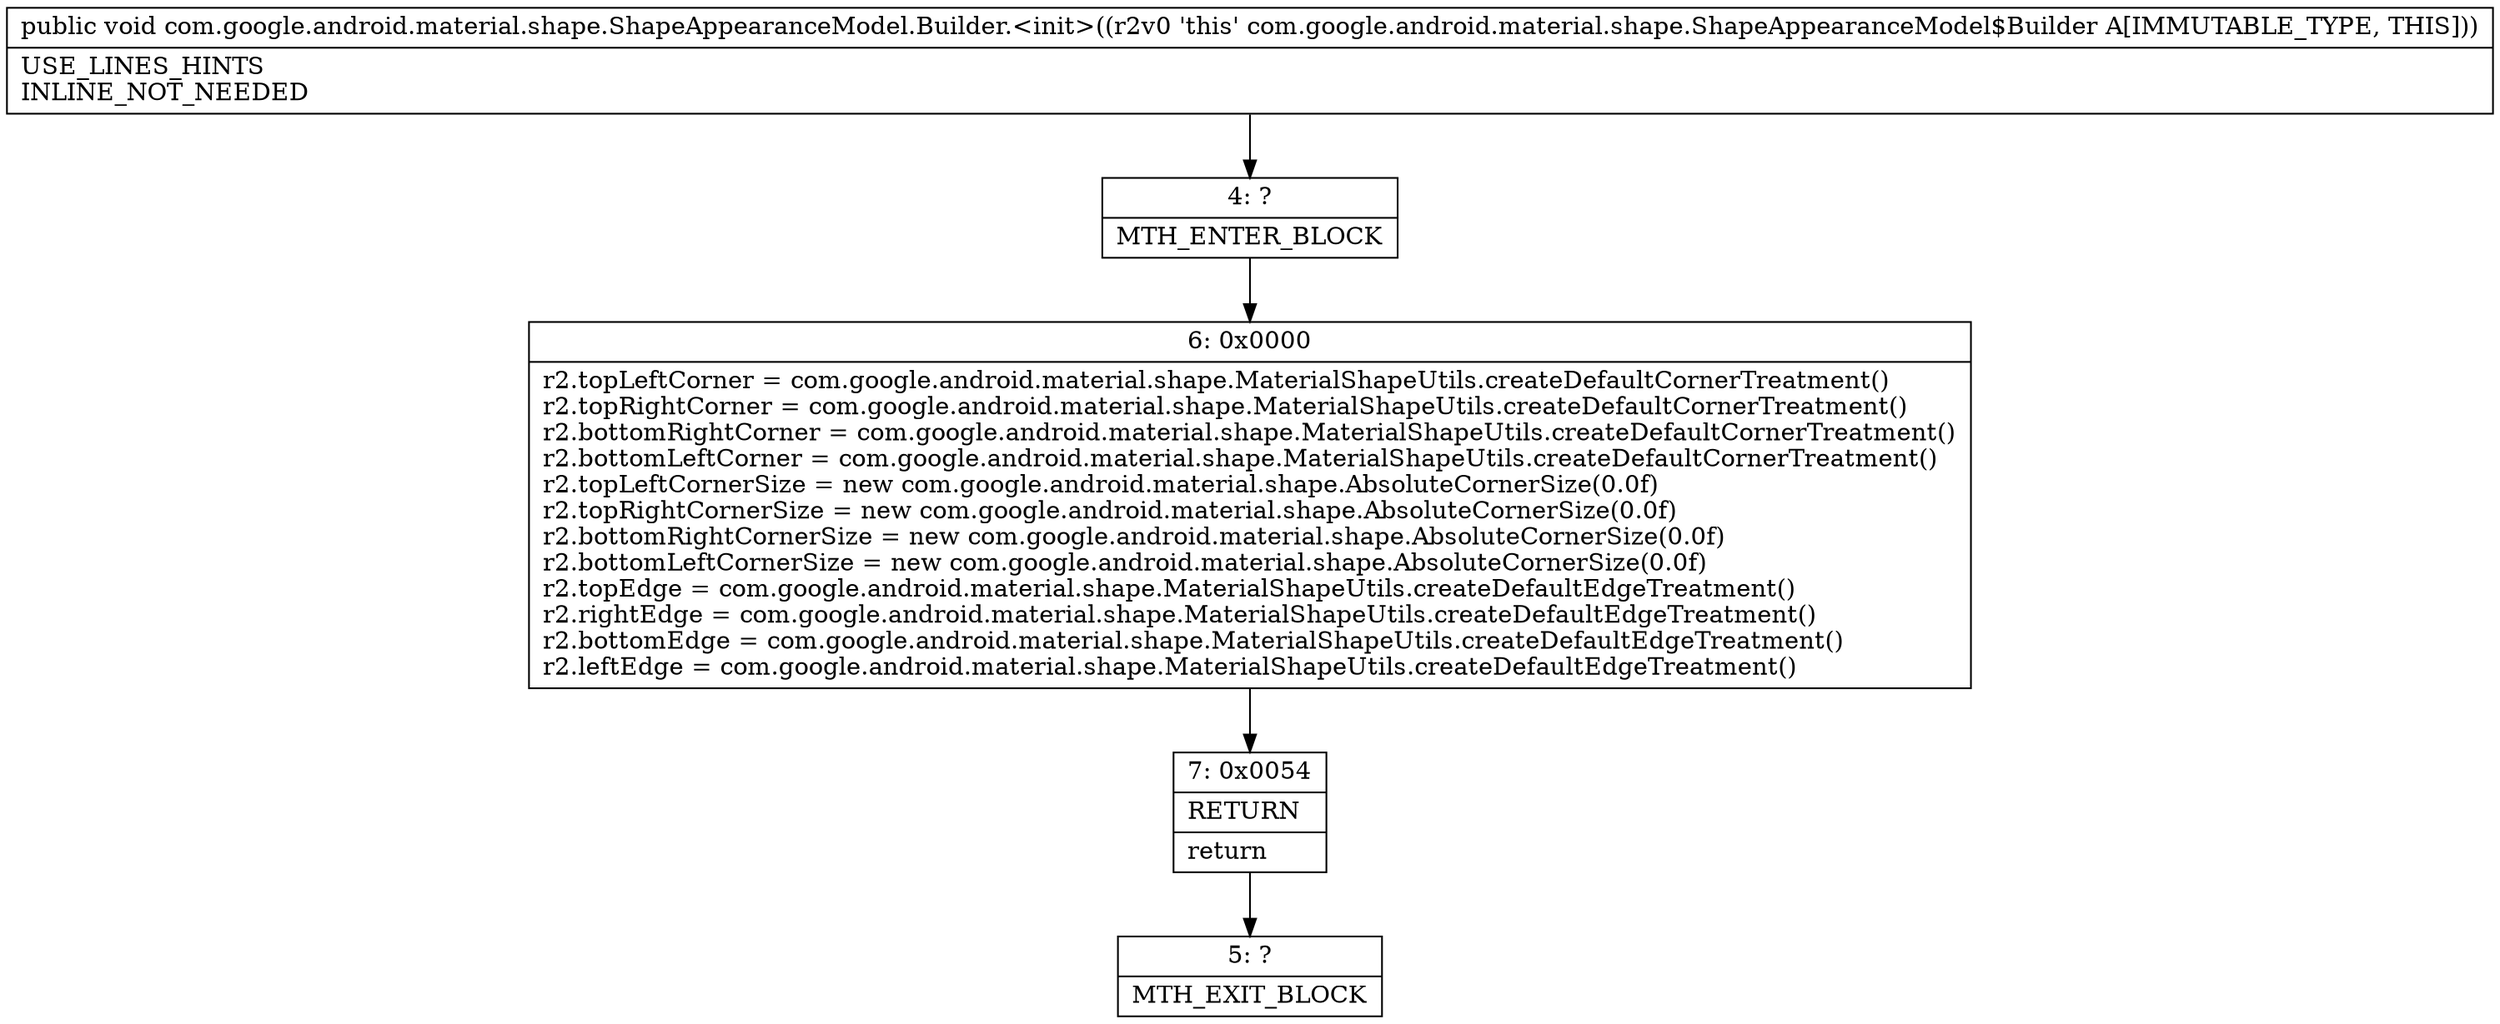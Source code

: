 digraph "CFG forcom.google.android.material.shape.ShapeAppearanceModel.Builder.\<init\>()V" {
Node_4 [shape=record,label="{4\:\ ?|MTH_ENTER_BLOCK\l}"];
Node_6 [shape=record,label="{6\:\ 0x0000|r2.topLeftCorner = com.google.android.material.shape.MaterialShapeUtils.createDefaultCornerTreatment()\lr2.topRightCorner = com.google.android.material.shape.MaterialShapeUtils.createDefaultCornerTreatment()\lr2.bottomRightCorner = com.google.android.material.shape.MaterialShapeUtils.createDefaultCornerTreatment()\lr2.bottomLeftCorner = com.google.android.material.shape.MaterialShapeUtils.createDefaultCornerTreatment()\lr2.topLeftCornerSize = new com.google.android.material.shape.AbsoluteCornerSize(0.0f)\lr2.topRightCornerSize = new com.google.android.material.shape.AbsoluteCornerSize(0.0f)\lr2.bottomRightCornerSize = new com.google.android.material.shape.AbsoluteCornerSize(0.0f)\lr2.bottomLeftCornerSize = new com.google.android.material.shape.AbsoluteCornerSize(0.0f)\lr2.topEdge = com.google.android.material.shape.MaterialShapeUtils.createDefaultEdgeTreatment()\lr2.rightEdge = com.google.android.material.shape.MaterialShapeUtils.createDefaultEdgeTreatment()\lr2.bottomEdge = com.google.android.material.shape.MaterialShapeUtils.createDefaultEdgeTreatment()\lr2.leftEdge = com.google.android.material.shape.MaterialShapeUtils.createDefaultEdgeTreatment()\l}"];
Node_7 [shape=record,label="{7\:\ 0x0054|RETURN\l|return\l}"];
Node_5 [shape=record,label="{5\:\ ?|MTH_EXIT_BLOCK\l}"];
MethodNode[shape=record,label="{public void com.google.android.material.shape.ShapeAppearanceModel.Builder.\<init\>((r2v0 'this' com.google.android.material.shape.ShapeAppearanceModel$Builder A[IMMUTABLE_TYPE, THIS]))  | USE_LINES_HINTS\lINLINE_NOT_NEEDED\l}"];
MethodNode -> Node_4;Node_4 -> Node_6;
Node_6 -> Node_7;
Node_7 -> Node_5;
}

